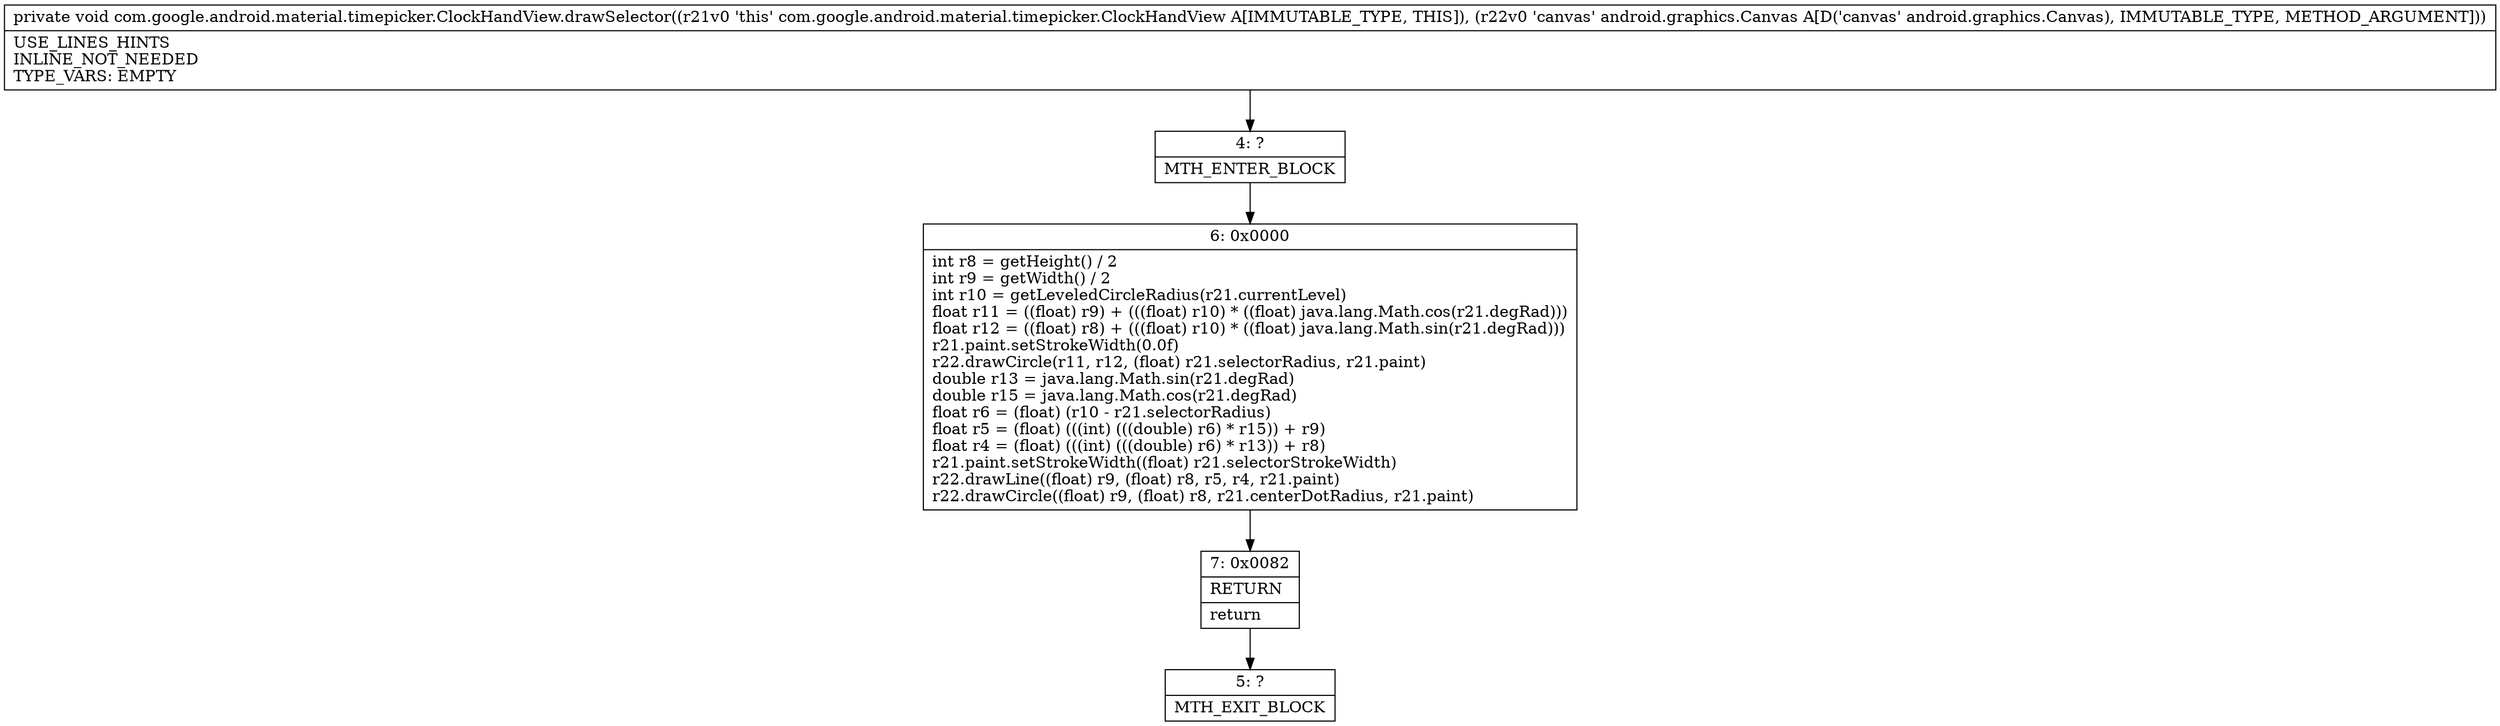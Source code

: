 digraph "CFG forcom.google.android.material.timepicker.ClockHandView.drawSelector(Landroid\/graphics\/Canvas;)V" {
Node_4 [shape=record,label="{4\:\ ?|MTH_ENTER_BLOCK\l}"];
Node_6 [shape=record,label="{6\:\ 0x0000|int r8 = getHeight() \/ 2\lint r9 = getWidth() \/ 2\lint r10 = getLeveledCircleRadius(r21.currentLevel)\lfloat r11 = ((float) r9) + (((float) r10) * ((float) java.lang.Math.cos(r21.degRad)))\lfloat r12 = ((float) r8) + (((float) r10) * ((float) java.lang.Math.sin(r21.degRad)))\lr21.paint.setStrokeWidth(0.0f)\lr22.drawCircle(r11, r12, (float) r21.selectorRadius, r21.paint)\ldouble r13 = java.lang.Math.sin(r21.degRad)\ldouble r15 = java.lang.Math.cos(r21.degRad)\lfloat r6 = (float) (r10 \- r21.selectorRadius)\lfloat r5 = (float) (((int) (((double) r6) * r15)) + r9)\lfloat r4 = (float) (((int) (((double) r6) * r13)) + r8)\lr21.paint.setStrokeWidth((float) r21.selectorStrokeWidth)\lr22.drawLine((float) r9, (float) r8, r5, r4, r21.paint)\lr22.drawCircle((float) r9, (float) r8, r21.centerDotRadius, r21.paint)\l}"];
Node_7 [shape=record,label="{7\:\ 0x0082|RETURN\l|return\l}"];
Node_5 [shape=record,label="{5\:\ ?|MTH_EXIT_BLOCK\l}"];
MethodNode[shape=record,label="{private void com.google.android.material.timepicker.ClockHandView.drawSelector((r21v0 'this' com.google.android.material.timepicker.ClockHandView A[IMMUTABLE_TYPE, THIS]), (r22v0 'canvas' android.graphics.Canvas A[D('canvas' android.graphics.Canvas), IMMUTABLE_TYPE, METHOD_ARGUMENT]))  | USE_LINES_HINTS\lINLINE_NOT_NEEDED\lTYPE_VARS: EMPTY\l}"];
MethodNode -> Node_4;Node_4 -> Node_6;
Node_6 -> Node_7;
Node_7 -> Node_5;
}

